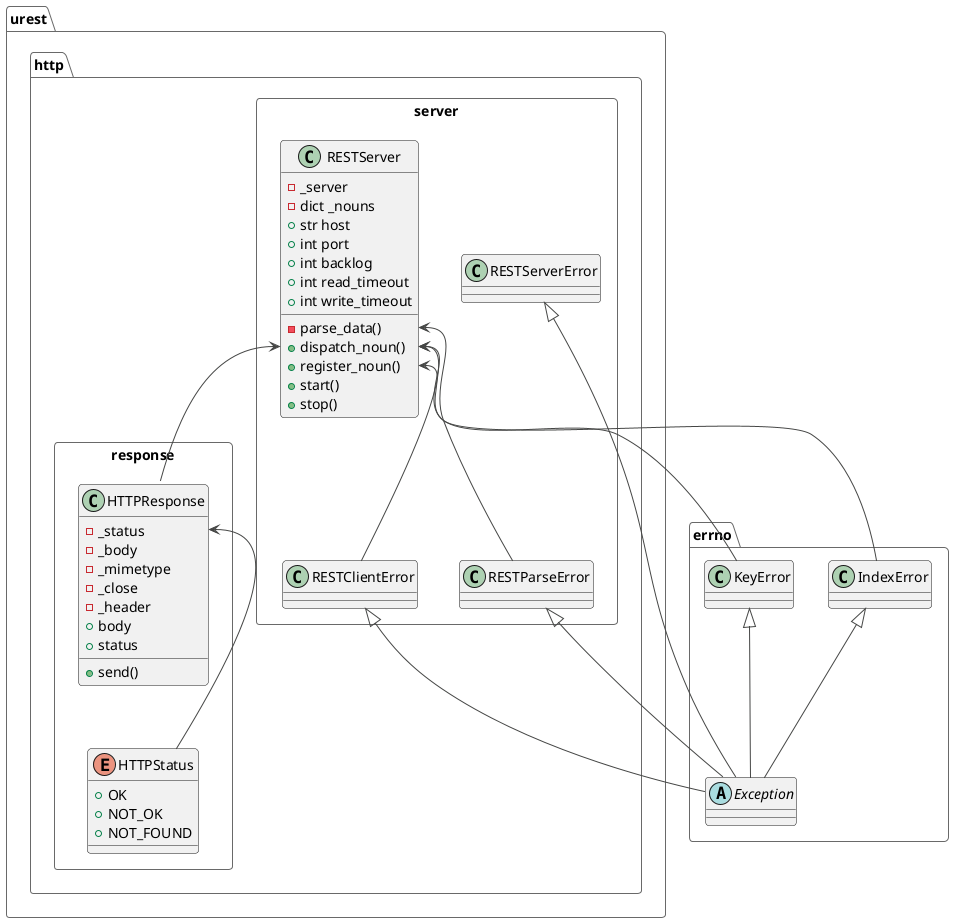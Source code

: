 @startuml urest_http
!theme vibrant
namespace urest {
    namespace http {
        namespace response <<Rectangle>> {
            class HTTPResponse {
                - _status
                - _body
                - _mimetype
                - _close
                - _header
                + body
                + status
                + send()
            }
            enum HTTPStatus {
                + OK
                + NOT_OK
                + NOT_FOUND
            }
        }
        namespace server <<Rectangle>> {
            class RESTClientError {
            }
            class RESTParseError {
            }
            class RESTServerError {
            }

            class RESTServer {
                - _server
                - dict _nouns
                + str host
                + int port
                + int backlog
                + int read_timeout
                + int write_timeout

                - parse_data()
                + dispatch_noun()
                + register_noun()
                + start()
                + stop()
            }
        }
    }
}
namespace errno {
    abstract class Exception {
    }
    class IndexError {
    }
    class KeyError {
    }
}

errno.IndexError <|-- errno.Exception
errno.KeyError <|-- errno.Exception

urest.http.response.HTTPResponse::_status <-- urest.http.response.HTTPStatus

urest.http.server.RESTClientError <|-- errno.Exception
urest.http.server.RESTParseError <|-- errno.Exception
urest.http.server.RESTServerError <|-- errno.Exception

urest.http.server.RESTServer::dispatch_noun <-- urest.http.response.HTTPResponse
urest.http.server.RESTServer::dispatch_noun <-- urest.http.server.RESTClientError
urest.http.server.RESTServer::dispatch_noun <-- errno.IndexError
urest.http.server.RESTServer::register_noun <-- errno.KeyError
urest.http.server.RESTServer::parse_data <-- urest.http.server.RESTParseError

@enduml
